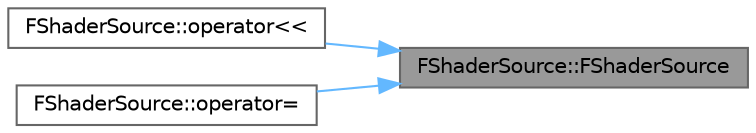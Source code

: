digraph "FShaderSource::FShaderSource"
{
 // INTERACTIVE_SVG=YES
 // LATEX_PDF_SIZE
  bgcolor="transparent";
  edge [fontname=Helvetica,fontsize=10,labelfontname=Helvetica,labelfontsize=10];
  node [fontname=Helvetica,fontsize=10,shape=box,height=0.2,width=0.4];
  rankdir="RL";
  Node1 [id="Node000001",label="FShaderSource::FShaderSource",height=0.2,width=0.4,color="gray40", fillcolor="grey60", style="filled", fontcolor="black",tooltip=" "];
  Node1 -> Node2 [id="edge1_Node000001_Node000002",dir="back",color="steelblue1",style="solid",tooltip=" "];
  Node2 [id="Node000002",label="FShaderSource::operator\<\<",height=0.2,width=0.4,color="grey40", fillcolor="white", style="filled",URL="$d9/d03/classFShaderSource.html#af060417e52bd7f382cdfb3c6d1c9c629",tooltip=" "];
  Node1 -> Node3 [id="edge2_Node000001_Node000003",dir="back",color="steelblue1",style="solid",tooltip=" "];
  Node3 [id="Node000003",label="FShaderSource::operator=",height=0.2,width=0.4,color="grey40", fillcolor="white", style="filled",URL="$d9/d03/classFShaderSource.html#a79cb9c0625301e8c75e6cf3dddf42d57",tooltip=" "];
}
